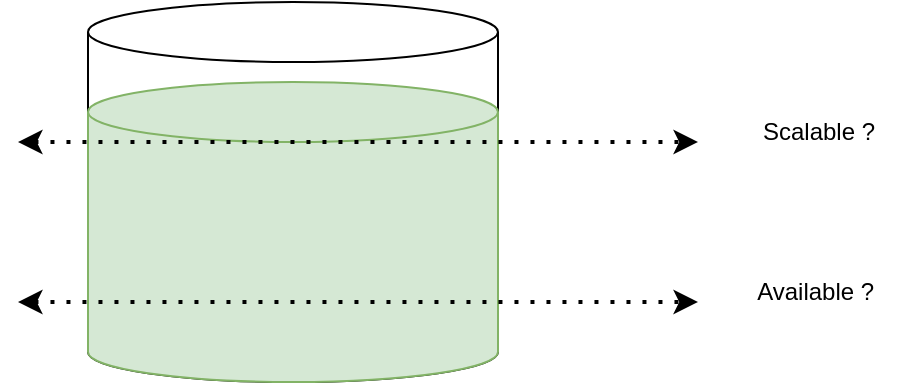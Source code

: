 <mxfile version="21.1.2" type="github">
  <diagram name="Page-1" id="5Ykqi6eZpwrrCRyXP6YI">
    <mxGraphModel dx="1732" dy="1131" grid="1" gridSize="10" guides="1" tooltips="1" connect="1" arrows="1" fold="1" page="1" pageScale="1" pageWidth="850" pageHeight="1100" math="0" shadow="0">
      <root>
        <mxCell id="0" />
        <mxCell id="1" parent="0" />
        <mxCell id="u5i2AHImwtJ20jkfYPQT-1" value="" style="shape=cylinder3;whiteSpace=wrap;html=1;boundedLbl=1;backgroundOutline=1;size=15;" vertex="1" parent="1">
          <mxGeometry x="365" y="460" width="205" height="190" as="geometry" />
        </mxCell>
        <mxCell id="u5i2AHImwtJ20jkfYPQT-2" value="" style="shape=cylinder3;whiteSpace=wrap;html=1;boundedLbl=1;backgroundOutline=1;size=15;fillColor=#d5e8d4;strokeColor=#82b366;" vertex="1" parent="1">
          <mxGeometry x="365" y="500" width="205" height="150" as="geometry" />
        </mxCell>
        <mxCell id="u5i2AHImwtJ20jkfYPQT-3" value="" style="endArrow=classic;dashed=1;html=1;dashPattern=1 3;strokeWidth=2;rounded=0;startArrow=classic;startFill=1;endFill=1;" edge="1" parent="1">
          <mxGeometry width="50" height="50" relative="1" as="geometry">
            <mxPoint x="330" y="530" as="sourcePoint" />
            <mxPoint x="670" y="530" as="targetPoint" />
          </mxGeometry>
        </mxCell>
        <mxCell id="u5i2AHImwtJ20jkfYPQT-4" value="Scalable ?" style="text;html=1;align=center;verticalAlign=middle;resizable=0;points=[];autosize=1;strokeColor=none;fillColor=none;" vertex="1" parent="1">
          <mxGeometry x="690" y="510" width="80" height="30" as="geometry" />
        </mxCell>
        <mxCell id="u5i2AHImwtJ20jkfYPQT-5" value="" style="endArrow=classic;dashed=1;html=1;dashPattern=1 3;strokeWidth=2;rounded=0;startArrow=classic;startFill=1;endFill=1;" edge="1" parent="1">
          <mxGeometry width="50" height="50" relative="1" as="geometry">
            <mxPoint x="330" y="610" as="sourcePoint" />
            <mxPoint x="670" y="610" as="targetPoint" />
          </mxGeometry>
        </mxCell>
        <mxCell id="u5i2AHImwtJ20jkfYPQT-6" value="Available ?&amp;nbsp;" style="text;html=1;align=center;verticalAlign=middle;resizable=0;points=[];autosize=1;strokeColor=none;fillColor=none;" vertex="1" parent="1">
          <mxGeometry x="685" y="590" width="90" height="30" as="geometry" />
        </mxCell>
      </root>
    </mxGraphModel>
  </diagram>
</mxfile>
